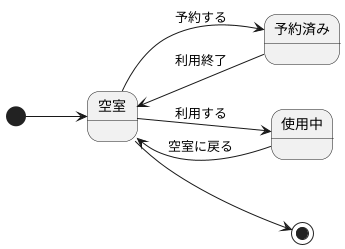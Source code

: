 @startuml 部屋オブジェクト
left to right direction
[*] --> 空室
空室--> 予約済み: 予約する
空室--> 使用中 : 利用する
予約済み--> 空室 : 利用終了
使用中--> 空室 : 空室に戻る
空室 --> [*]
@enduml